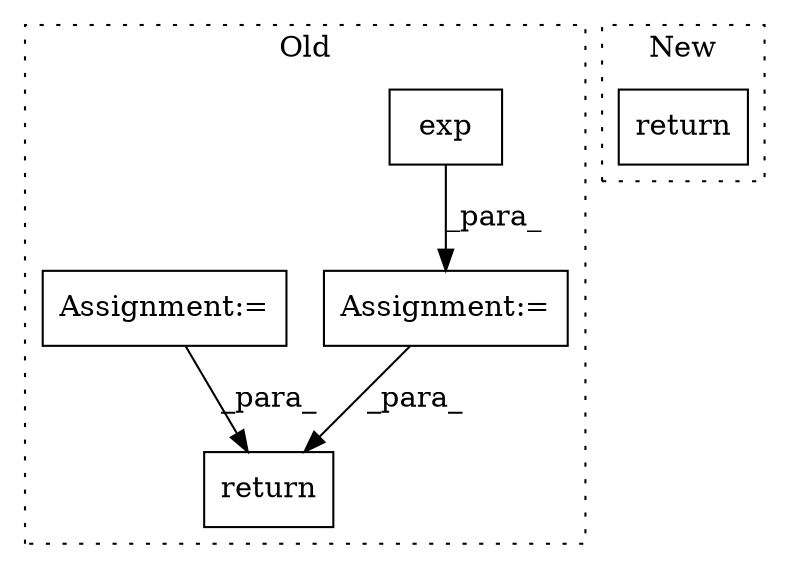 digraph G {
subgraph cluster0 {
1 [label="exp" a="32" s="3787,3824" l="4,1" shape="box"];
3 [label="Assignment:=" a="7" s="4376" l="1" shape="box"];
4 [label="return" a="41" s="4481" l="16" shape="box"];
5 [label="Assignment:=" a="7" s="4088" l="1" shape="box"];
label = "Old";
style="dotted";
}
subgraph cluster1 {
2 [label="return" a="41" s="4246" l="7" shape="box"];
label = "New";
style="dotted";
}
1 -> 3 [label="_para_"];
3 -> 4 [label="_para_"];
5 -> 4 [label="_para_"];
}